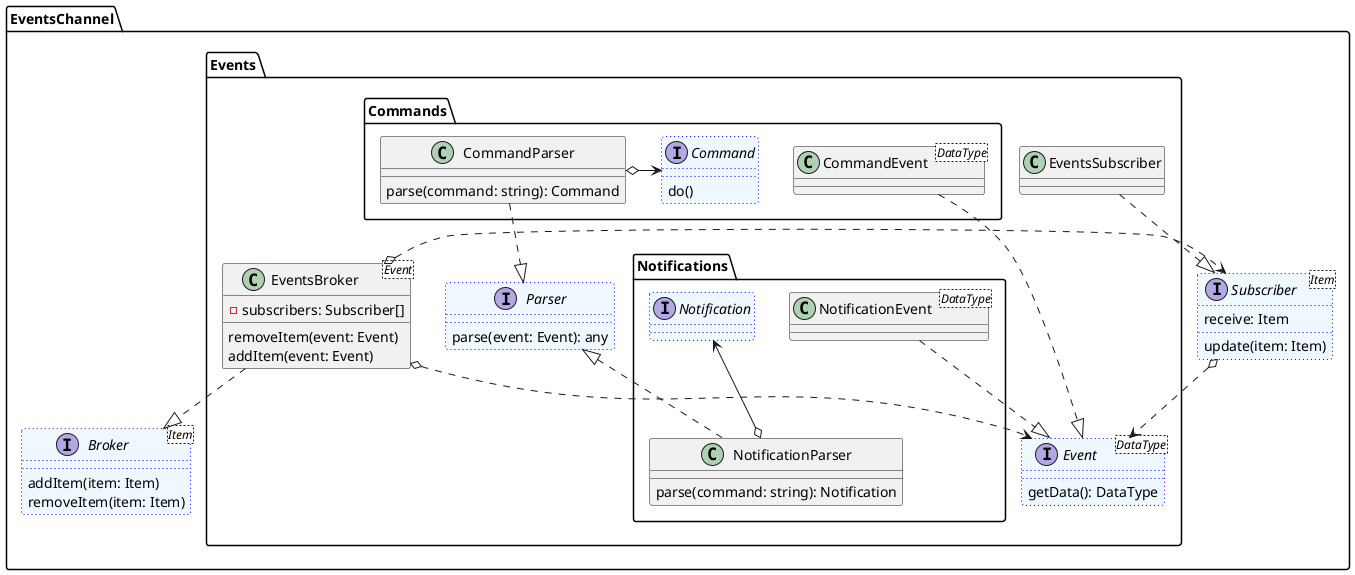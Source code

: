 @startuml
'https://plantuml.com/class-diagram

package EventsChannel {
   interface Broker<Item> #aliceblue ##[dotted]blue {
        addItem(item: Item)
        removeItem(item: Item)
   }

   package Events {
       class EventsBroker<Event> {
         - subscribers: Subscriber[]
         removeItem(event: Event)
         addItem(event: Event)
       }


       interface Event<DataType> #aliceblue ##[dotted]blue {
         getData(): DataType
       }

       interface Parser #aliceblue ##[dotted]blue {
           parse(event: Event): any
       }

       package Commands {
            class CommandEvent<DataType> {}

            class CommandParser {
               parse(command: string): Command
            }

            interface Command #aliceblue ##[dotted]blue {
               do()
            }

            CommandParser o-> Command
       }

       package Notifications {
           class NotificationParser {
              parse(command: string): Notification
           }

           class NotificationEvent<DataType> {}
           interface Notification #aliceblue ##[dotted]blue
       }

       class EventsSubscriber {}
   }

   CommandEvent ..|> Event
   NotificationEvent ..|> Event
   CommandParser ..|> Parser
   Parser <|.. NotificationParser
   NotificationParser o-up-> Notification

   interface Subscriber<Item> #aliceblue ##[dotted]blue {
      update(item: Item)
      receive: Item
   }
}

Subscriber o..> Event
EventsBroker o..> Event
Subscriber <..lefto EventsBroker
EventsBroker ..|> Broker
EventsSubscriber ..|> Subscriber

@enduml